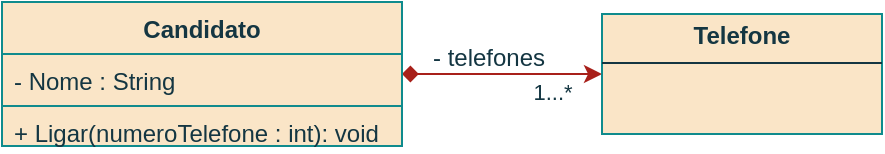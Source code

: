 <mxfile version="24.7.1" type="github">
  <diagram id="C5RBs43oDa-KdzZeNtuy" name="Page-1">
    <mxGraphModel dx="608" dy="387" grid="1" gridSize="10" guides="1" tooltips="1" connect="1" arrows="1" fold="1" page="1" pageScale="1" pageWidth="827" pageHeight="1169" math="0" shadow="0">
      <root>
        <mxCell id="WIyWlLk6GJQsqaUBKTNV-0" />
        <mxCell id="WIyWlLk6GJQsqaUBKTNV-1" parent="WIyWlLk6GJQsqaUBKTNV-0" />
        <mxCell id="J-YNGyqCiUtjXlLtrfE5-48" style="edgeStyle=orthogonalEdgeStyle;rounded=0;orthogonalLoop=1;jettySize=auto;html=1;strokeColor=#A8201A;fontColor=#143642;fillColor=#FAE5C7;startArrow=diamond;startFill=1;" edge="1" parent="WIyWlLk6GJQsqaUBKTNV-1" source="J-YNGyqCiUtjXlLtrfE5-23" target="J-YNGyqCiUtjXlLtrfE5-35">
          <mxGeometry relative="1" as="geometry" />
        </mxCell>
        <mxCell id="J-YNGyqCiUtjXlLtrfE5-49" value="1...*" style="edgeLabel;html=1;align=center;verticalAlign=middle;resizable=0;points=[];strokeColor=#0F8B8D;fontColor=#143642;fillColor=#FAE5C7;" vertex="1" connectable="0" parent="J-YNGyqCiUtjXlLtrfE5-48">
          <mxGeometry x="0.488" relative="1" as="geometry">
            <mxPoint y="9" as="offset" />
          </mxGeometry>
        </mxCell>
        <mxCell id="J-YNGyqCiUtjXlLtrfE5-23" value="Candidato" style="swimlane;fontStyle=1;align=center;verticalAlign=top;childLayout=stackLayout;horizontal=1;startSize=26;horizontalStack=0;resizeParent=1;resizeParentMax=0;resizeLast=0;collapsible=1;marginBottom=0;whiteSpace=wrap;html=1;fillColor=#FAE5C7;strokeColor=#0F8B8D;labelBackgroundColor=none;fontColor=#143642;" vertex="1" parent="WIyWlLk6GJQsqaUBKTNV-1">
          <mxGeometry x="30" y="140" width="200" height="72" as="geometry">
            <mxRectangle x="210" y="190" width="100" height="30" as="alternateBounds" />
          </mxGeometry>
        </mxCell>
        <mxCell id="J-YNGyqCiUtjXlLtrfE5-24" value="- Nome : String" style="text;strokeColor=#0F8B8D;fillColor=#FAE5C7;align=left;verticalAlign=top;spacingLeft=4;spacingRight=4;overflow=hidden;rotatable=0;points=[[0,0.5],[1,0.5]];portConstraint=eastwest;whiteSpace=wrap;html=1;labelBackgroundColor=none;fontColor=#143642;" vertex="1" parent="J-YNGyqCiUtjXlLtrfE5-23">
          <mxGeometry y="26" width="200" height="26" as="geometry" />
        </mxCell>
        <mxCell id="J-YNGyqCiUtjXlLtrfE5-26" value="+ Ligar(numeroTelefone : int): void" style="text;strokeColor=#0F8B8D;fillColor=#FAE5C7;align=left;verticalAlign=top;spacingLeft=4;spacingRight=4;overflow=hidden;rotatable=0;points=[[0,0.5],[1,0.5]];portConstraint=eastwest;whiteSpace=wrap;html=1;labelBackgroundColor=none;fontColor=#143642;" vertex="1" parent="J-YNGyqCiUtjXlLtrfE5-23">
          <mxGeometry y="52" width="200" height="20" as="geometry" />
        </mxCell>
        <mxCell id="J-YNGyqCiUtjXlLtrfE5-35" value="&lt;p style=&quot;margin:0px;margin-top:4px;text-align:center;&quot;&gt;&lt;b&gt;Telefone&lt;/b&gt;&lt;/p&gt;&lt;hr size=&quot;1&quot; style=&quot;border-style:solid;&quot;&gt;&lt;div style=&quot;height:2px;&quot;&gt;&lt;/div&gt;" style="verticalAlign=top;align=left;overflow=fill;html=1;whiteSpace=wrap;strokeColor=#0F8B8D;fontColor=#143642;fillColor=#FAE5C7;" vertex="1" parent="WIyWlLk6GJQsqaUBKTNV-1">
          <mxGeometry x="330" y="146" width="140" height="60" as="geometry" />
        </mxCell>
        <mxCell id="J-YNGyqCiUtjXlLtrfE5-52" value="- telefones" style="text;html=1;align=center;verticalAlign=middle;resizable=0;points=[];autosize=1;strokeColor=none;fillColor=none;fontColor=#143642;" vertex="1" parent="WIyWlLk6GJQsqaUBKTNV-1">
          <mxGeometry x="233" y="153" width="80" height="30" as="geometry" />
        </mxCell>
      </root>
    </mxGraphModel>
  </diagram>
</mxfile>
